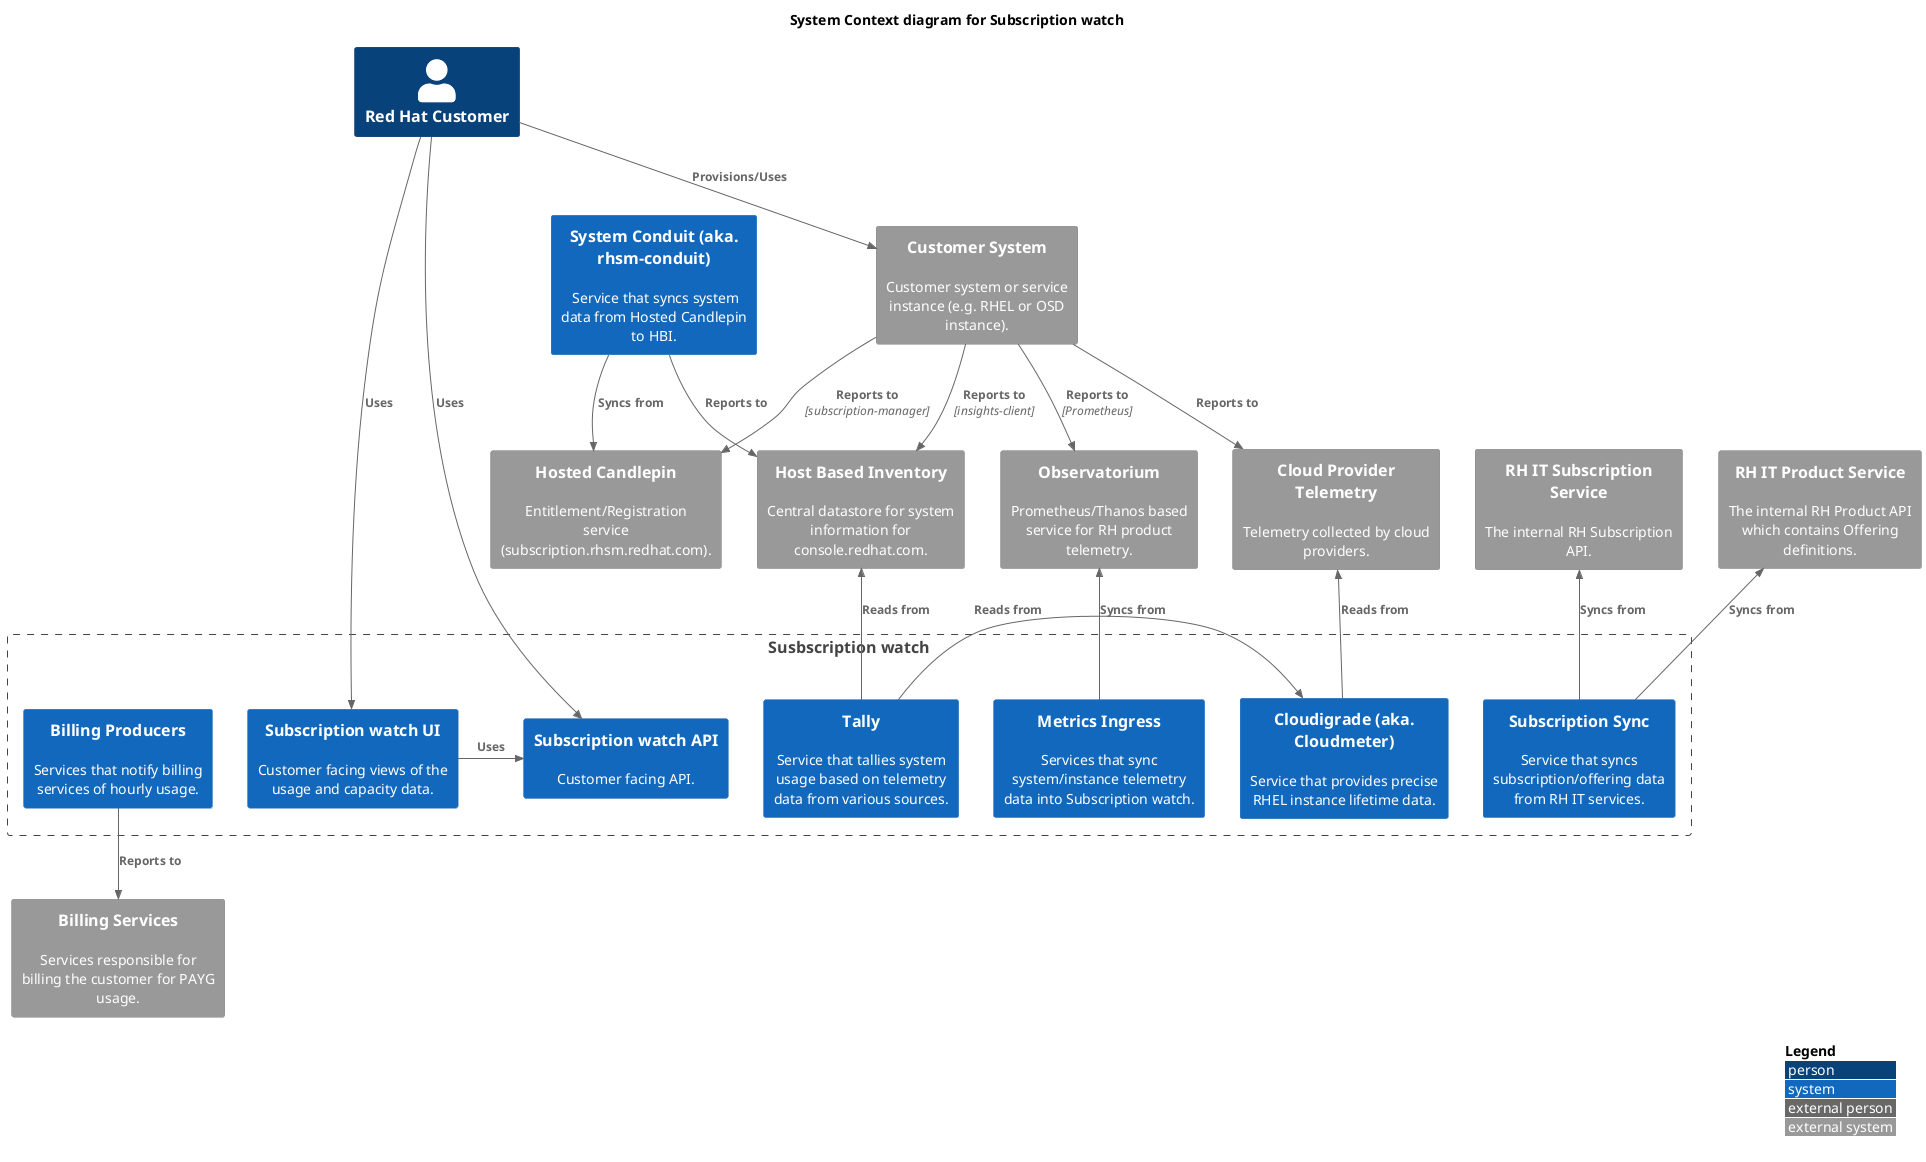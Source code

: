 @startuml
!include <C4/C4_Context>

LAYOUT_WITH_LEGEND()

title System Context diagram for Subscription watch

Person(customer, "Red Hat Customer")

Boundary(swatch, "Susbscription watch") {
  System(ui, "Subscription watch UI", "Customer facing views of the usage and capacity data.")
  System(api, "Subscription watch API", "Customer facing API.")
  System(metrics_ingress, "Metrics Ingress", "Services that sync system/instance telemetry data into Subscription watch.")
  System(cloudigrade, "Cloudigrade (aka. Cloudmeter)", "Service that provides precise RHEL instance lifetime data.")
  System(tally, "Tally", "Service that tallies system usage based on telemetry data from various sources.")
  System(subscription_sync, "Subscription Sync", "Service that syncs subscription/offering data from RH IT services.")
  System(billing_producers, "Billing Producers", "Services that notify billing services of hourly usage.")
}

System(system_conduit, "System Conduit (aka. rhsm-conduit)", " Service that syncs system data from Hosted Candlepin to HBI.")

System_Ext(customer_system, "Customer System", "Customer system or service instance (e.g. RHEL or OSD instance).")
System_Ext(observatorium, "Observatorium", "Prometheus/Thanos based service for RH product telemetry.")
System_Ext(candlepin, "Hosted Candlepin", "Entitlement/Registration service (subscription.rhsm.redhat.com).")
System_Ext(cloud_provider, "Cloud Provider Telemetry", "Telemetry collected by cloud providers.")
System_Ext(hbi, "Host Based Inventory", "Central datastore for system information for console.redhat.com.")
System_Ext(rhit_subscriptions, "RH IT Subscription Service", "The internal RH Subscription API.")
System_Ext(rhit_product, "RH IT Product Service", "The internal RH Product API which contains Offering definitions.")
System_Ext(billing_services, "Billing Services", "Services responsible for billing the customer for PAYG usage.")

Rel(customer, ui, "Uses")
Rel(customer, api, "Uses")
Rel(customer, customer_system, "Provisions/Uses")
Rel(customer_system, candlepin, "Reports to", "subscription-manager")
Rel(customer_system, observatorium, "Reports to", "Prometheus")
Rel(customer_system, hbi, "Reports to", "insights-client")
Rel(system_conduit, hbi, "Reports to")
Rel_Neighbor(system_conduit, candlepin, "Syncs from")
Rel_Neighbor(ui, api, "Uses")
Rel(customer_system, cloud_provider, "Reports to")
Rel_Back(observatorium, metrics_ingress, "Syncs from")
Rel_Back(hbi, tally, "Reads from")
Rel_Back(cloud_provider, cloudigrade, "Reads from")
Rel_Neighbor(tally, cloudigrade, "Reads from")
Rel_Back(rhit_subscriptions, subscription_sync, "Syncs from")
Rel_Back(rhit_product, subscription_sync, "Syncs from")
Rel(billing_producers, billing_services, "Reports to")
@enduml
